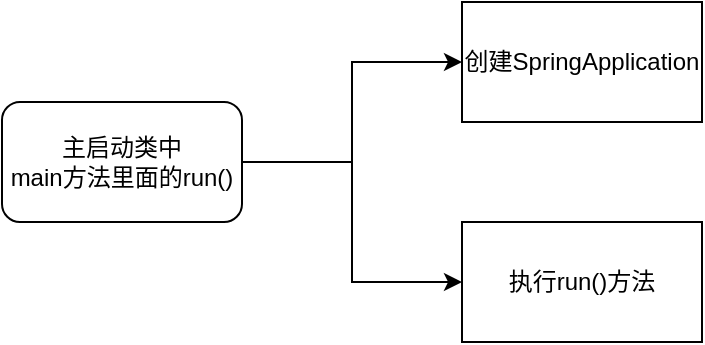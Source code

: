 <mxfile version="16.4.6" type="github">
  <diagram id="f0msxIQo65gbQxGcwO3Z" name="第 1 页">
    <mxGraphModel dx="773" dy="567" grid="1" gridSize="10" guides="1" tooltips="1" connect="1" arrows="1" fold="1" page="1" pageScale="1" pageWidth="827" pageHeight="1169" math="0" shadow="0">
      <root>
        <mxCell id="0" />
        <mxCell id="1" parent="0" />
        <mxCell id="pBAzN2nNi2tOoJFEGXM5-9" style="edgeStyle=orthogonalEdgeStyle;rounded=0;orthogonalLoop=1;jettySize=auto;html=1;entryX=0;entryY=0.5;entryDx=0;entryDy=0;" edge="1" parent="1" source="pBAzN2nNi2tOoJFEGXM5-6" target="pBAzN2nNi2tOoJFEGXM5-7">
          <mxGeometry relative="1" as="geometry" />
        </mxCell>
        <mxCell id="pBAzN2nNi2tOoJFEGXM5-10" style="edgeStyle=orthogonalEdgeStyle;rounded=0;orthogonalLoop=1;jettySize=auto;html=1;exitX=1;exitY=0.5;exitDx=0;exitDy=0;entryX=0;entryY=0.5;entryDx=0;entryDy=0;" edge="1" parent="1" source="pBAzN2nNi2tOoJFEGXM5-6" target="pBAzN2nNi2tOoJFEGXM5-8">
          <mxGeometry relative="1" as="geometry" />
        </mxCell>
        <mxCell id="pBAzN2nNi2tOoJFEGXM5-6" value="主启动类中&lt;br&gt;main方法里面的run()" style="rounded=1;whiteSpace=wrap;html=1;" vertex="1" parent="1">
          <mxGeometry x="60" y="90" width="120" height="60" as="geometry" />
        </mxCell>
        <mxCell id="pBAzN2nNi2tOoJFEGXM5-7" value="创建SpringApplication" style="rounded=0;whiteSpace=wrap;html=1;" vertex="1" parent="1">
          <mxGeometry x="290" y="40" width="120" height="60" as="geometry" />
        </mxCell>
        <mxCell id="pBAzN2nNi2tOoJFEGXM5-8" value="执行run()方法" style="rounded=0;whiteSpace=wrap;html=1;" vertex="1" parent="1">
          <mxGeometry x="290" y="150" width="120" height="60" as="geometry" />
        </mxCell>
      </root>
    </mxGraphModel>
  </diagram>
</mxfile>
